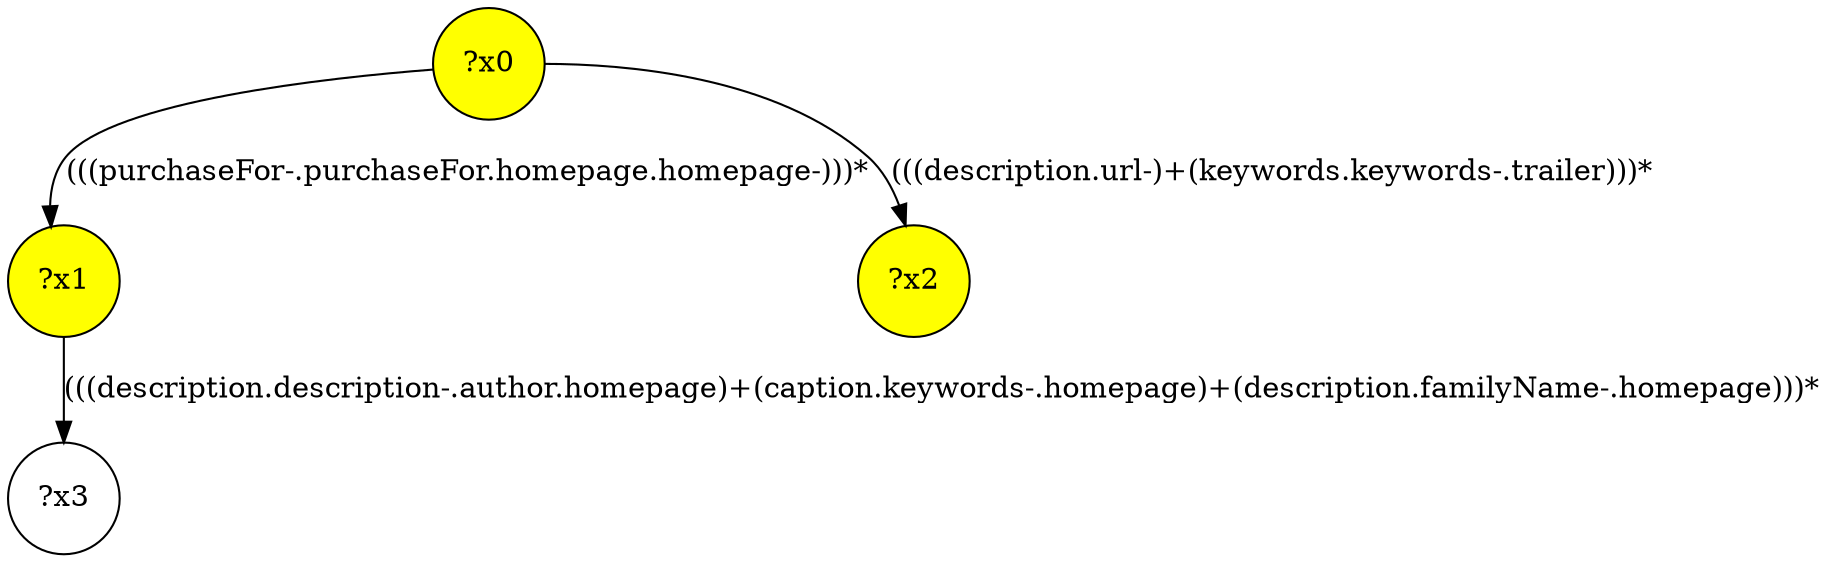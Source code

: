 digraph g {
	x0 [fillcolor="yellow", style="filled," shape=circle, label="?x0"];
	x1 [fillcolor="yellow", style="filled," shape=circle, label="?x1"];
	x2 [fillcolor="yellow", style="filled," shape=circle, label="?x2"];
	x0 -> x1 [label="(((purchaseFor-.purchaseFor.homepage.homepage-)))*"];
	x0 -> x2 [label="(((description.url-)+(keywords.keywords-.trailer)))*"];
	x3 [shape=circle, label="?x3"];
	x1 -> x3 [label="(((description.description-.author.homepage)+(caption.keywords-.homepage)+(description.familyName-.homepage)))*"];
}
